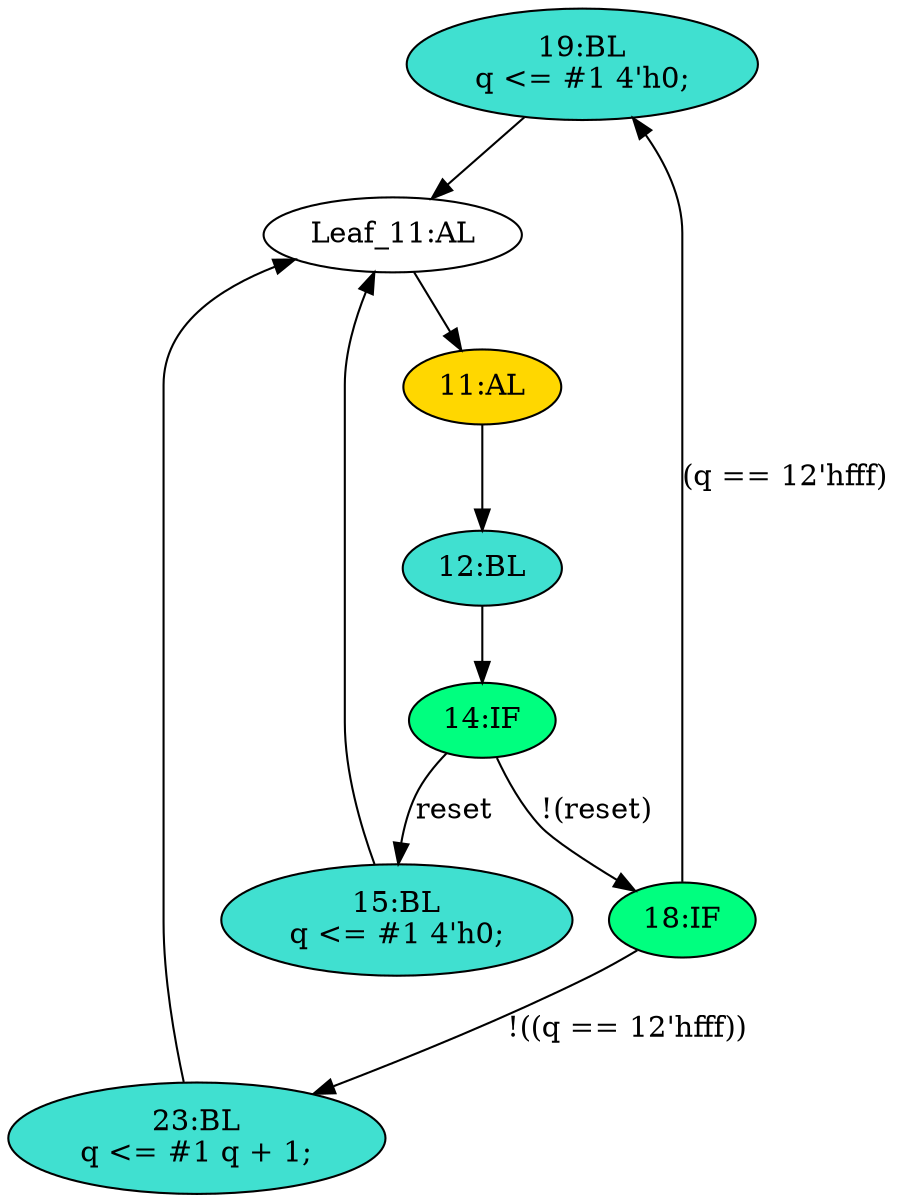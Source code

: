 strict digraph "compose( ,  )" {
	node [label="\N"];
	"19:BL"	[ast="<pyverilog.vparser.ast.Block object at 0x7f8859d63610>",
		fillcolor=turquoise,
		label="19:BL
q <= #1 4'h0;",
		statements="[<pyverilog.vparser.ast.NonblockingSubstitution object at 0x7f8859d0ecd0>]",
		style=filled,
		typ=Block];
	"Leaf_11:AL"	[def_var="['q']",
		label="Leaf_11:AL"];
	"19:BL" -> "Leaf_11:AL"	[cond="[]",
		lineno=None];
	"15:BL"	[ast="<pyverilog.vparser.ast.Block object at 0x7f8859df5690>",
		fillcolor=turquoise,
		label="15:BL
q <= #1 4'h0;",
		statements="[<pyverilog.vparser.ast.NonblockingSubstitution object at 0x7f8859d16750>]",
		style=filled,
		typ=Block];
	"15:BL" -> "Leaf_11:AL"	[cond="[]",
		lineno=None];
	"18:IF"	[ast="<pyverilog.vparser.ast.IfStatement object at 0x7f8859d71150>",
		fillcolor=springgreen,
		label="18:IF",
		statements="[]",
		style=filled,
		typ=IfStatement];
	"18:IF" -> "19:BL"	[cond="['q']",
		label="(q == 12'hfff)",
		lineno=18];
	"23:BL"	[ast="<pyverilog.vparser.ast.Block object at 0x7f8859d0ebd0>",
		fillcolor=turquoise,
		label="23:BL
q <= #1 q + 1;",
		statements="[<pyverilog.vparser.ast.NonblockingSubstitution object at 0x7f8859d7d4d0>]",
		style=filled,
		typ=Block];
	"18:IF" -> "23:BL"	[cond="['q']",
		label="!((q == 12'hfff))",
		lineno=18];
	"11:AL"	[ast="<pyverilog.vparser.ast.Always object at 0x7f8859df5e10>",
		clk_sens=True,
		fillcolor=gold,
		label="11:AL",
		sens="['clk', 'reset']",
		statements="[]",
		style=filled,
		typ=Always,
		use_var="['reset', 'q']"];
	"Leaf_11:AL" -> "11:AL";
	"14:IF"	[ast="<pyverilog.vparser.ast.IfStatement object at 0x7f8859d16bd0>",
		fillcolor=springgreen,
		label="14:IF",
		statements="[]",
		style=filled,
		typ=IfStatement];
	"14:IF" -> "15:BL"	[cond="['reset']",
		label=reset,
		lineno=14];
	"14:IF" -> "18:IF"	[cond="['reset']",
		label="!(reset)",
		lineno=14];
	"12:BL"	[ast="<pyverilog.vparser.ast.Block object at 0x7f8859df5790>",
		fillcolor=turquoise,
		label="12:BL",
		statements="[]",
		style=filled,
		typ=Block];
	"12:BL" -> "14:IF"	[cond="[]",
		lineno=None];
	"11:AL" -> "12:BL"	[cond="[]",
		lineno=None];
	"23:BL" -> "Leaf_11:AL"	[cond="[]",
		lineno=None];
}
